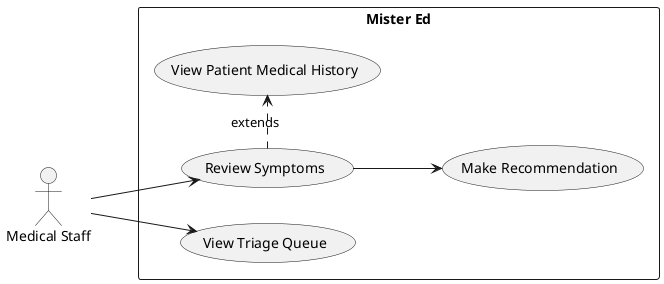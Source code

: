 @startuml

left to right direction
actor "Medical Staff" as a

rectangle MisterEd as "Mister Ed" {
   usecase "Review Symptoms" as review_symptoms
   usecase "View Patient Medical History" as view_history
   usecase "Make Recommendation" as recommendation
   usecase "View Triage Queue" as view_queue
   review_symptoms .> view_history : extends
}

a --> review_symptoms
a --> view_queue
review_symptoms --> recommendation

@enduml
